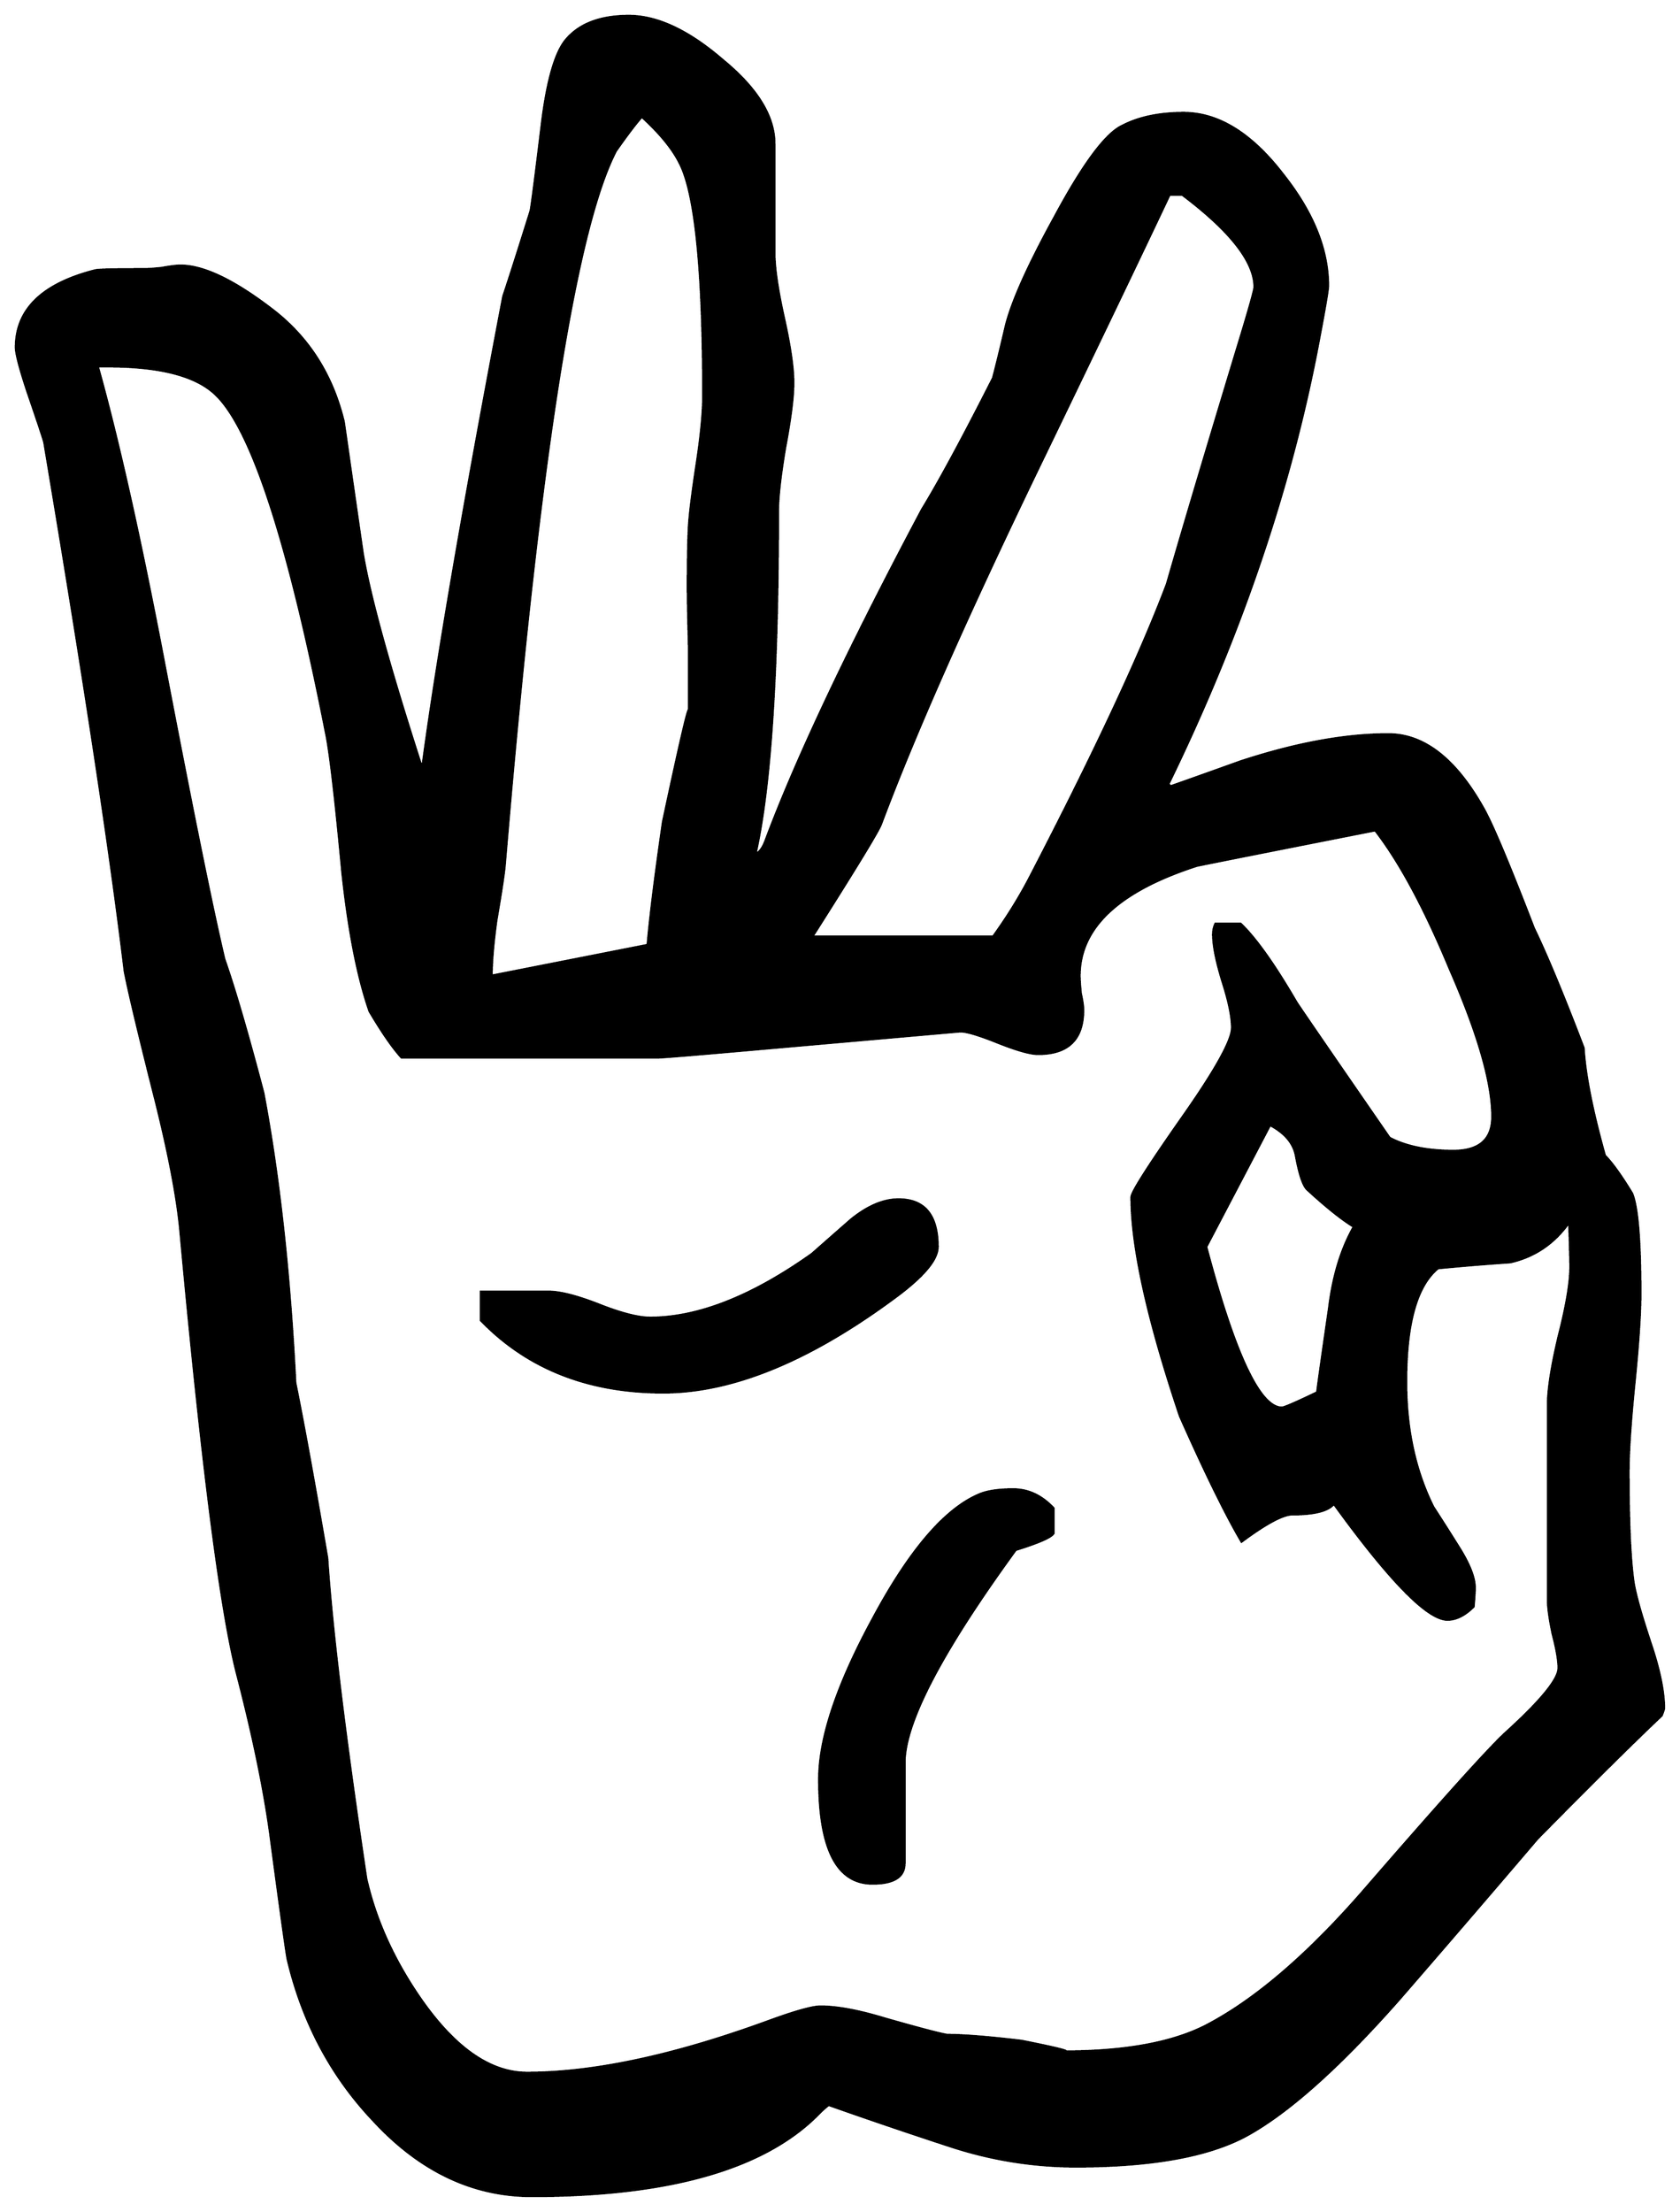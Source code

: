 


\begin{tikzpicture}[y=0.80pt, x=0.80pt, yscale=-1.0, xscale=1.0, inner sep=0pt, outer sep=0pt]
\begin{scope}[shift={(100.0,1707.0)},nonzero rule]
  \path[draw=.,fill=.,line width=1.600pt] (1475.0,-74.0) .. controls
    (1475.0,-73.333) and (1474.333,-71.333) .. (1473.0,-68.0) ..
    controls (1449.0,-45.333) and (1414.0,-10.667) .. (1368.0,36.0)
    .. controls (1329.333,81.333) and (1290.333,126.667) ..
    (1251.0,172.0) .. controls (1200.333,229.333) and (1157.333,267.667)
    .. (1122.0,287.0) .. controls (1090.0,304.333) and
    (1042.0,313.0) .. (978.0,313.0) .. controls (942.0,313.0)
    and (906.667,307.333) .. (872.0,296.0) .. controls (837.333,284.667)
    and (803.0,273.0) .. (769.0,261.0) .. controls (767.0,262.333)
    and (764.333,264.667) .. (761.0,268.0) .. controls (715.667,314.667)
    and (634.667,338.0) .. (518.0,338.0) .. controls (468.0,338.0)
    and (423.333,316.667) .. (384.0,274.0) .. controls (348.667,236.667)
    and (324.667,191.667) .. (312.0,139.0) .. controls (311.333,137.667)
    and (306.333,102.0) .. (297.0,32.0) .. controls (291.667,-6.667)
    and (282.333,-51.667) .. (269.0,-103.0) .. controls
    (255.0,-157.0) and (239.0,-282.0) .. (221.0,-478.0) ..
    controls (218.333,-506.0) and (211.333,-542.667) .. (200.0,-588.0)
    .. controls (186.0,-643.333) and (177.333,-679.667) ..
    (174.0,-697.0) .. controls (162.0,-797.0) and (139.333,-946.0)
    .. (106.0,-1144.0) .. controls (104.667,-1148.667) and
    (100.0,-1162.667) .. (92.0,-1186.0) .. controls (85.333,-1206.0)
    and (82.0,-1218.667) .. (82.0,-1224.0) .. controls
    (82.0,-1256.0) and (104.333,-1277.667) .. (149.0,-1289.0) ..
    controls (151.667,-1289.667) and (165.333,-1290.0) ..
    (190.0,-1290.0) .. controls (193.333,-1290.0) and
    (198.333,-1290.333) .. (205.0,-1291.0) .. controls
    (212.333,-1292.333) and (217.667,-1293.0) .. (221.0,-1293.0) ..
    controls (241.0,-1293.0) and (267.667,-1280.0) ..
    (301.0,-1254.0) .. controls (330.333,-1230.667) and
    (349.667,-1199.667) .. (359.0,-1161.0) .. controls
    (364.333,-1123.667) and (369.667,-1086.667) .. (375.0,-1050.0) ..
    controls (381.0,-1014.0) and (397.333,-954.667) ..
    (424.0,-872.0) -- (426.0,-872.0) .. controls (438.0,-960.667)
    and (460.667,-1092.333) .. (494.0,-1267.0) .. controls
    (499.333,-1283.0) and (507.0,-1307.0) .. (517.0,-1339.0) ..
    controls (517.667,-1341.0) and (521.0,-1366.667) ..
    (527.0,-1416.0) .. controls (531.667,-1452.0) and
    (538.667,-1475.0) .. (548.0,-1485.0) .. controls
    (559.333,-1497.667) and (576.667,-1504.0) .. (600.0,-1504.0) ..
    controls (624.0,-1504.0) and (650.333,-1491.667) ..
    (679.0,-1467.0) .. controls (708.333,-1443.0) and
    (723.0,-1419.333) .. (723.0,-1396.0) -- (723.0,-1304.0) ..
    controls (723.0,-1291.333) and (725.667,-1273.0) ..
    (731.0,-1249.0) .. controls (736.333,-1225.0) and
    (739.0,-1206.667) .. (739.0,-1194.0) .. controls
    (739.0,-1182.0) and (736.667,-1163.667) .. (732.0,-1139.0) ..
    controls (728.0,-1115.0) and (726.0,-1097.0) ..
    (726.0,-1085.0) .. controls (726.0,-948.333) and
    (719.667,-852.0) .. (707.0,-796.0) .. controls (710.333,-796.667)
    and (713.333,-800.667) .. (716.0,-808.0) .. controls
    (742.0,-877.333) and (786.0,-970.333) .. (848.0,-1087.0) ..
    controls (862.667,-1111.0) and (882.667,-1148.0) ..
    (908.0,-1198.0) .. controls (910.667,-1208.0) and
    (914.333,-1223.0) .. (919.0,-1243.0) .. controls
    (924.333,-1263.667) and (938.0,-1294.0) .. (960.0,-1334.0) ..
    controls (984.0,-1378.667) and (1003.0,-1404.333) ..
    (1017.0,-1411.0) .. controls (1031.0,-1418.333) and
    (1048.333,-1422.0) .. (1069.0,-1422.0) .. controls
    (1098.333,-1422.0) and (1126.333,-1404.667) .. (1153.0,-1370.0) ..
    controls (1178.333,-1338.0) and (1191.0,-1306.667) ..
    (1191.0,-1276.0) .. controls (1191.0,-1272.667) and
    (1188.333,-1257.0) .. (1183.0,-1229.0) .. controls
    (1159.667,-1105.667) and (1117.333,-981.0) .. (1056.0,-855.0) --
    (1058.0,-853.0) .. controls (1071.333,-857.667) and
    (1091.0,-864.667) .. (1117.0,-874.0) .. controls
    (1163.667,-889.333) and (1205.333,-897.0) .. (1242.0,-897.0) ..
    controls (1272.0,-897.0) and (1298.667,-876.333) ..
    (1322.0,-835.0) .. controls (1329.333,-822.333) and
    (1343.667,-788.333) .. (1365.0,-733.0) .. controls
    (1375.667,-711.0) and (1389.667,-677.333) .. (1407.0,-632.0) ..
    controls (1408.333,-609.333) and (1414.333,-579.0) ..
    (1425.0,-541.0) .. controls (1431.0,-535.0) and
    (1438.667,-524.333) .. (1448.0,-509.0) .. controls
    (1452.667,-497.667) and (1455.0,-469.333) .. (1455.0,-424.0) ..
    controls (1455.0,-407.333) and (1453.333,-382.333) ..
    (1450.0,-349.0) .. controls (1446.667,-315.667) and
    (1445.0,-290.667) .. (1445.0,-274.0) .. controls
    (1445.0,-232.667) and (1446.333,-202.0) .. (1449.0,-182.0) ..
    controls (1450.333,-172.0) and (1455.333,-154.0) ..
    (1464.0,-128.0) .. controls (1471.333,-106.0) and
    (1475.0,-88.0) .. (1475.0,-74.0) -- cycle(1129.0,-1275.0) ..
    controls (1129.0,-1296.333) and (1108.667,-1322.333) ..
    (1068.0,-1353.0) -- (1057.0,-1353.0) .. controls
    (1033.667,-1303.667) and (998.333,-1230.0) .. (951.0,-1132.0) ..
    controls (887.667,-1001.333) and (841.667,-897.667) ..
    (813.0,-821.0) .. controls (810.333,-814.333) and (791.0,-782.667)
    .. (755.0,-726.0) -- (908.0,-726.0) .. controls
    (920.0,-742.667) and (930.333,-759.333) .. (939.0,-776.0) ..
    controls (993.667,-881.333) and (1032.333,-964.0) ..
    (1055.0,-1024.0) .. controls (1067.667,-1068.0) and
    (1087.333,-1134.0) .. (1114.0,-1222.0) .. controls
    (1124.0,-1254.667) and (1129.0,-1272.333) .. (1129.0,-1275.0) --
    cycle(663.0,-1183.0) .. controls (663.0,-1289.0) and
    (656.333,-1354.667) .. (643.0,-1380.0) .. controls
    (637.0,-1392.0) and (626.333,-1405.0) .. (611.0,-1419.0) ..
    controls (605.667,-1413.0) and (598.333,-1403.333) ..
    (589.0,-1390.0) .. controls (554.333,-1323.333) and
    (523.0,-1122.0) .. (495.0,-786.0) .. controls (494.333,-778.667)
    and (492.0,-763.333) .. (488.0,-740.0) .. controls
    (485.333,-720.667) and (484.0,-705.0) .. (484.0,-693.0) --
    (616.0,-719.0) .. controls (618.0,-742.333) and (622.333,-777.0)
    .. (629.0,-823.0) .. controls (643.667,-891.667) and
    (651.0,-923.0) .. (651.0,-917.0) .. controls (651.0,-929.0)
    and (651.0,-946.667) .. (651.0,-970.0) .. controls
    (650.333,-992.667) and (650.0,-1010.0) .. (650.0,-1022.0) ..
    controls (650.0,-1046.0) and (650.333,-1063.333) ..
    (651.0,-1074.0) .. controls (651.667,-1084.667) and
    (654.0,-1103.0) .. (658.0,-1129.0) .. controls
    (661.333,-1151.667) and (663.0,-1169.667) .. (663.0,-1183.0) --
    cycle(1213.0,-481.0) .. controls (1203.0,-487.0) and
    (1189.667,-497.667) .. (1173.0,-513.0) .. controls
    (1169.667,-517.0) and (1166.667,-526.333) .. (1164.0,-541.0) ..
    controls (1162.0,-551.667) and (1154.667,-560.333) ..
    (1142.0,-567.0) -- (1088.0,-464.0) .. controls
    (1112.0,-373.333) and (1133.333,-328.0) .. (1152.0,-328.0) ..
    controls (1154.0,-328.0) and (1164.0,-332.333) ..
    (1182.0,-341.0) .. controls (1182.0,-342.333) and
    (1185.333,-366.0) .. (1192.0,-412.0) .. controls
    (1195.333,-439.333) and (1202.333,-462.333) .. (1213.0,-481.0) --
    cycle(1396.0,-447.0) .. controls (1396.0,-452.333) and
    (1395.667,-465.0) .. (1395.0,-485.0) .. controls
    (1382.333,-467.0) and (1365.667,-455.667) .. (1345.0,-451.0) ..
    controls (1325.0,-449.667) and (1304.667,-448.0) ..
    (1284.0,-446.0) .. controls (1266.0,-431.333) and
    (1257.0,-399.333) .. (1257.0,-350.0) .. controls
    (1257.0,-310.0) and (1264.667,-274.667) .. (1280.0,-244.0) ..
    controls (1287.333,-232.667) and (1294.333,-221.667) ..
    (1301.0,-211.0) .. controls (1310.333,-196.333) and
    (1315.0,-184.667) .. (1315.0,-176.0) .. controls
    (1315.0,-172.667) and (1314.667,-167.333) .. (1314.0,-160.0) ..
    controls (1306.667,-152.667) and (1299.333,-149.0) ..
    (1292.0,-149.0) .. controls (1275.333,-149.0) and
    (1243.333,-181.667) .. (1196.0,-247.0) .. controls
    (1191.333,-241.0) and (1179.667,-238.0) .. (1161.0,-238.0) ..
    controls (1153.0,-238.0) and (1138.667,-230.333) ..
    (1118.0,-215.0) .. controls (1104.667,-237.667) and
    (1087.333,-273.0) .. (1066.0,-321.0) .. controls
    (1038.667,-402.333) and (1025.0,-464.0) .. (1025.0,-506.0) ..
    controls (1025.0,-510.0) and (1039.0,-532.0) ..
    (1067.0,-572.0) .. controls (1095.667,-612.667) and
    (1110.0,-638.333) .. (1110.0,-649.0) .. controls
    (1110.0,-658.333) and (1107.333,-671.333) .. (1102.0,-688.0) ..
    controls (1096.667,-705.333) and (1094.0,-718.667) ..
    (1094.0,-728.0) .. controls (1094.0,-731.333) and
    (1094.667,-734.333) .. (1096.0,-737.0) -- (1117.0,-737.0) ..
    controls (1129.667,-725.0) and (1145.333,-703.0) ..
    (1164.0,-671.0) .. controls (1166.0,-667.667) and
    (1192.333,-629.333) .. (1243.0,-556.0) .. controls
    (1257.0,-548.667) and (1275.0,-545.0) .. (1297.0,-545.0) ..
    controls (1319.0,-545.0) and (1330.0,-554.667) ..
    (1330.0,-574.0) .. controls (1330.0,-602.667) and
    (1318.0,-644.333) .. (1294.0,-699.0) .. controls
    (1272.667,-750.333) and (1251.667,-789.333) .. (1231.0,-816.0) ..
    controls (1136.333,-797.333) and (1086.0,-787.333) ..
    (1080.0,-786.0) .. controls (1014.0,-764.667) and
    (981.0,-733.667) .. (981.0,-693.0) .. controls (981.0,-689.667)
    and (981.333,-684.667) .. (982.0,-678.0) .. controls
    (983.333,-672.0) and (984.0,-667.333) .. (984.0,-664.0) ..
    controls (984.0,-639.333) and (971.333,-627.0) .. (946.0,-627.0)
    .. controls (939.333,-627.0) and (927.667,-630.333) ..
    (911.0,-637.0) .. controls (894.333,-643.667) and (883.667,-646.667)
    .. (879.0,-646.0) -- (709.0,-631.0) .. controls
    (656.333,-626.333) and (628.0,-624.0) .. (624.0,-624.0) --
    (408.0,-624.0) .. controls (400.667,-632.0) and (391.667,-645.0)
    .. (381.0,-663.0) .. controls (371.0,-691.667) and
    (363.333,-730.667) .. (358.0,-780.0) .. controls (352.0,-844.0)
    and (347.333,-883.667) .. (344.0,-899.0) .. controls
    (312.0,-1061.667) and (280.667,-1157.0) .. (250.0,-1185.0) ..
    controls (233.333,-1200.333) and (203.333,-1208.0) ..
    (160.0,-1208.0) -- (151.0,-1208.0) .. controls
    (168.333,-1146.0) and (187.0,-1062.667) .. (207.0,-958.0) ..
    controls (231.0,-832.667) and (248.0,-749.0) .. (258.0,-707.0)
    .. controls (266.667,-682.333) and (277.667,-644.667) ..
    (291.0,-594.0) .. controls (304.333,-523.333) and (313.333,-441.667)
    .. (318.0,-349.0) .. controls (324.667,-316.333) and
    (333.667,-267.0) .. (345.0,-201.0) .. controls (349.0,-140.333)
    and (360.0,-50.0) .. (378.0,70.0) .. controls (386.0,105.333)
    and (401.667,139.667) .. (425.0,173.0) .. controls (453.667,213.667)
    and (483.333,234.0) .. (514.0,234.0) .. controls (570.667,234.0)
    and (639.0,219.333) .. (719.0,190.0) .. controls (741.0,182.0)
    and (755.333,178.0) .. (762.0,178.0) .. controls (776.0,178.0)
    and (794.0,181.333) .. (816.0,188.0) .. controls (844.0,196.0)
    and (861.667,200.667) .. (869.0,202.0) .. controls (883.0,202.0)
    and (904.0,203.667) .. (932.0,207.0) .. controls (962.0,213.0)
    and (974.0,216.0) .. (968.0,216.0) .. controls
    (1020.667,216.0) and (1061.333,208.333) .. (1090.0,193.0) ..
    controls (1131.333,171.0) and (1175.667,132.667) .. (1223.0,78.0)
    .. controls (1288.333,2.667) and (1328.0,-41.333) ..
    (1342.0,-54.0) .. controls (1371.333,-80.667) and (1386.0,-98.667)
    .. (1386.0,-108.0) .. controls (1386.0,-114.667) and
    (1384.333,-124.333) .. (1381.0,-137.0) .. controls
    (1378.333,-149.667) and (1377.0,-159.333) .. (1377.0,-166.0) --
    (1377.0,-330.0) .. controls (1377.0,-343.333) and
    (1380.0,-362.667) .. (1386.0,-388.0) .. controls
    (1392.667,-414.0) and (1396.0,-433.667) .. (1396.0,-447.0) --
    cycle(861.0,-464.0) .. controls (861.0,-453.333) and
    (849.333,-439.333) .. (826.0,-422.0) .. controls (753.333,-368.0)
    and (687.667,-341.0) .. (629.0,-341.0) .. controls
    (565.667,-341.0) and (514.333,-361.333) .. (475.0,-402.0) --
    (475.0,-426.0) -- (532.0,-426.0) .. controls (542.0,-426.0)
    and (556.333,-422.333) .. (575.0,-415.0) .. controls
    (593.667,-407.667) and (608.0,-404.0) .. (618.0,-404.0) ..
    controls (658.667,-404.0) and (704.333,-422.0) .. (755.0,-458.0)
    .. controls (766.333,-468.0) and (777.333,-477.667) ..
    (788.0,-487.0) .. controls (802.0,-498.333) and (815.333,-504.0)
    .. (828.0,-504.0) .. controls (850.0,-504.0) and
    (861.0,-490.667) .. (861.0,-464.0) -- cycle(959.0,-222.0) ..
    controls (957.0,-218.667) and (946.333,-214.0) .. (927.0,-208.0)
    .. controls (864.333,-122.0) and (833.0,-62.0) ..
    (833.0,-28.0) -- (833.0,57.0) .. controls (833.0,68.333) and
    (824.0,74.0) .. (806.0,74.0) .. controls (776.0,74.0) and
    (761.0,44.667) .. (761.0,-14.0) .. controls (761.0,-48.667) and
    (776.0,-93.667) .. (806.0,-149.0) .. controls (837.333,-207.667)
    and (867.667,-243.0) .. (897.0,-255.0) .. controls
    (903.667,-257.667) and (913.0,-259.0) .. (925.0,-259.0) ..
    controls (937.667,-259.0) and (949.0,-253.667) .. (959.0,-243.0)
    -- (959.0,-222.0) -- cycle;
\end{scope}

\end{tikzpicture}

